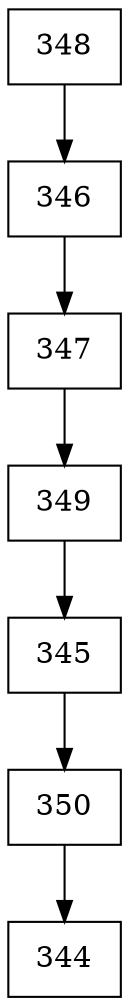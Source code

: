 digraph G {
  node [shape=record];
  node0 [label="{348}"];
  node0 -> node1;
  node1 [label="{346}"];
  node1 -> node2;
  node2 [label="{347}"];
  node2 -> node3;
  node3 [label="{349}"];
  node3 -> node4;
  node4 [label="{345}"];
  node4 -> node5;
  node5 [label="{350}"];
  node5 -> node6;
  node6 [label="{344}"];
}
